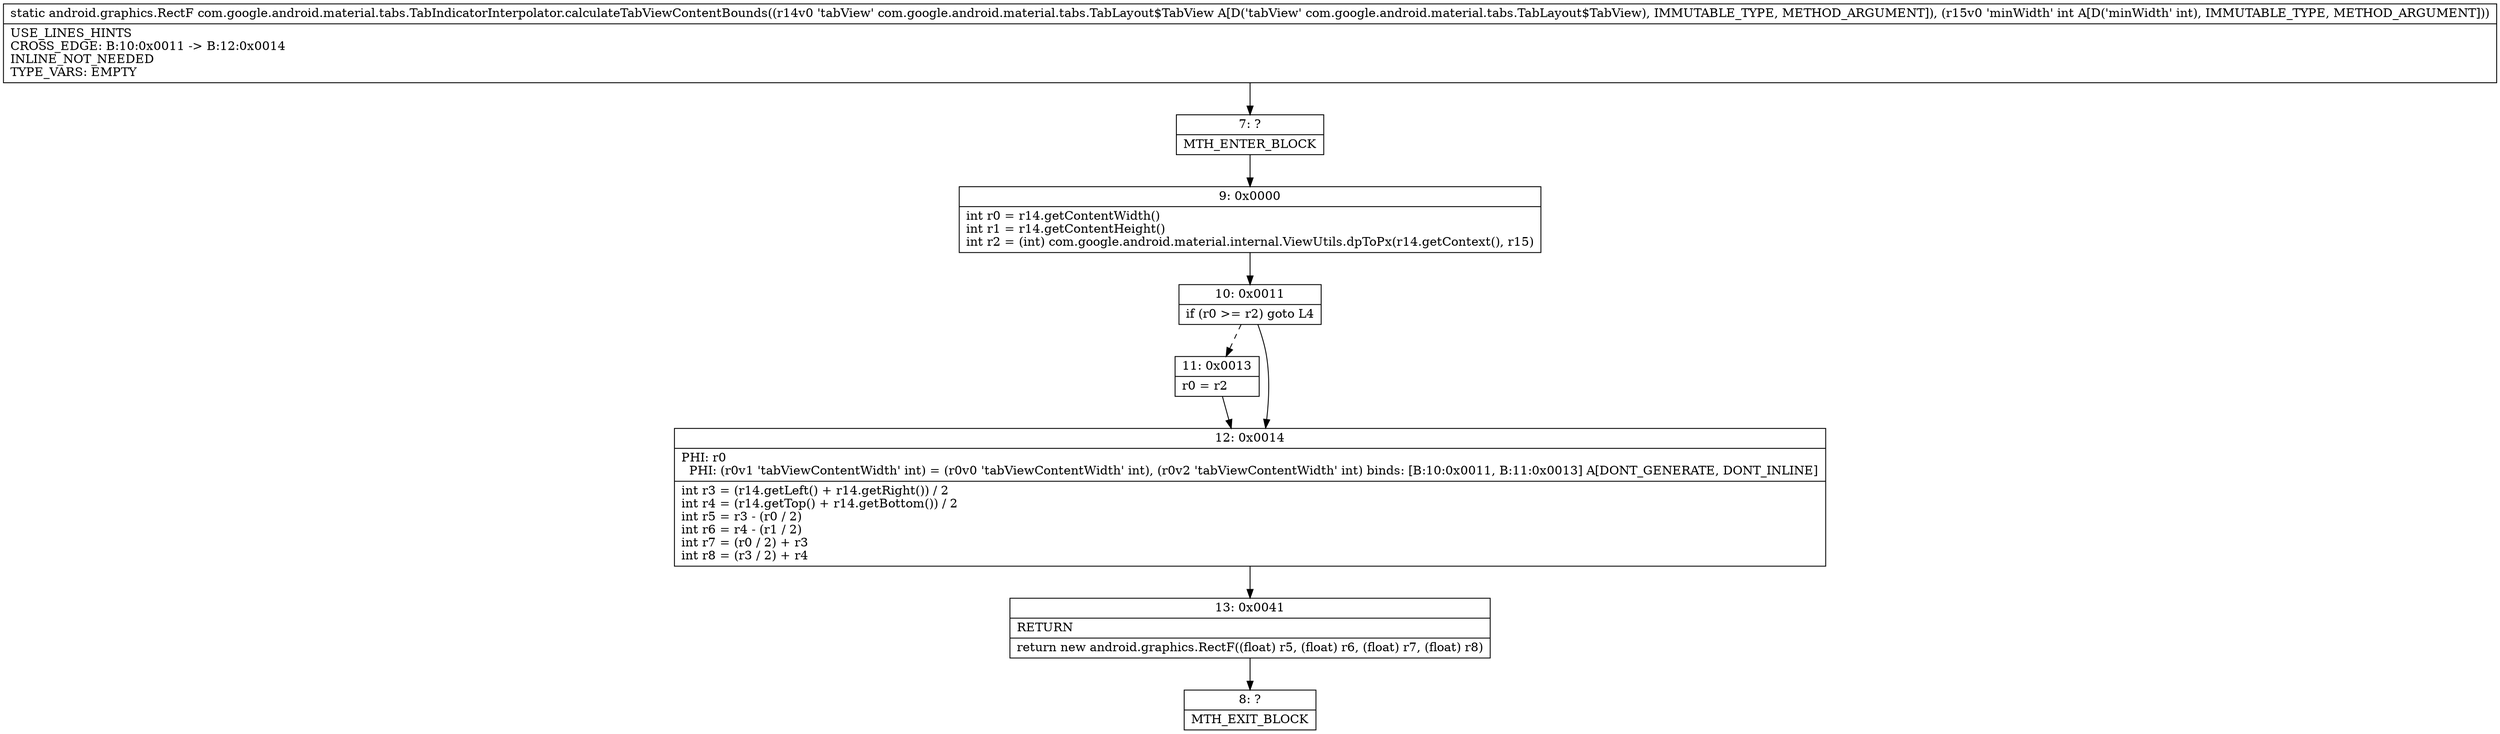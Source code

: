 digraph "CFG forcom.google.android.material.tabs.TabIndicatorInterpolator.calculateTabViewContentBounds(Lcom\/google\/android\/material\/tabs\/TabLayout$TabView;I)Landroid\/graphics\/RectF;" {
Node_7 [shape=record,label="{7\:\ ?|MTH_ENTER_BLOCK\l}"];
Node_9 [shape=record,label="{9\:\ 0x0000|int r0 = r14.getContentWidth()\lint r1 = r14.getContentHeight()\lint r2 = (int) com.google.android.material.internal.ViewUtils.dpToPx(r14.getContext(), r15)\l}"];
Node_10 [shape=record,label="{10\:\ 0x0011|if (r0 \>= r2) goto L4\l}"];
Node_11 [shape=record,label="{11\:\ 0x0013|r0 = r2\l}"];
Node_12 [shape=record,label="{12\:\ 0x0014|PHI: r0 \l  PHI: (r0v1 'tabViewContentWidth' int) = (r0v0 'tabViewContentWidth' int), (r0v2 'tabViewContentWidth' int) binds: [B:10:0x0011, B:11:0x0013] A[DONT_GENERATE, DONT_INLINE]\l|int r3 = (r14.getLeft() + r14.getRight()) \/ 2\lint r4 = (r14.getTop() + r14.getBottom()) \/ 2\lint r5 = r3 \- (r0 \/ 2)\lint r6 = r4 \- (r1 \/ 2)\lint r7 = (r0 \/ 2) + r3\lint r8 = (r3 \/ 2) + r4\l}"];
Node_13 [shape=record,label="{13\:\ 0x0041|RETURN\l|return new android.graphics.RectF((float) r5, (float) r6, (float) r7, (float) r8)\l}"];
Node_8 [shape=record,label="{8\:\ ?|MTH_EXIT_BLOCK\l}"];
MethodNode[shape=record,label="{static android.graphics.RectF com.google.android.material.tabs.TabIndicatorInterpolator.calculateTabViewContentBounds((r14v0 'tabView' com.google.android.material.tabs.TabLayout$TabView A[D('tabView' com.google.android.material.tabs.TabLayout$TabView), IMMUTABLE_TYPE, METHOD_ARGUMENT]), (r15v0 'minWidth' int A[D('minWidth' int), IMMUTABLE_TYPE, METHOD_ARGUMENT]))  | USE_LINES_HINTS\lCROSS_EDGE: B:10:0x0011 \-\> B:12:0x0014\lINLINE_NOT_NEEDED\lTYPE_VARS: EMPTY\l}"];
MethodNode -> Node_7;Node_7 -> Node_9;
Node_9 -> Node_10;
Node_10 -> Node_11[style=dashed];
Node_10 -> Node_12;
Node_11 -> Node_12;
Node_12 -> Node_13;
Node_13 -> Node_8;
}

